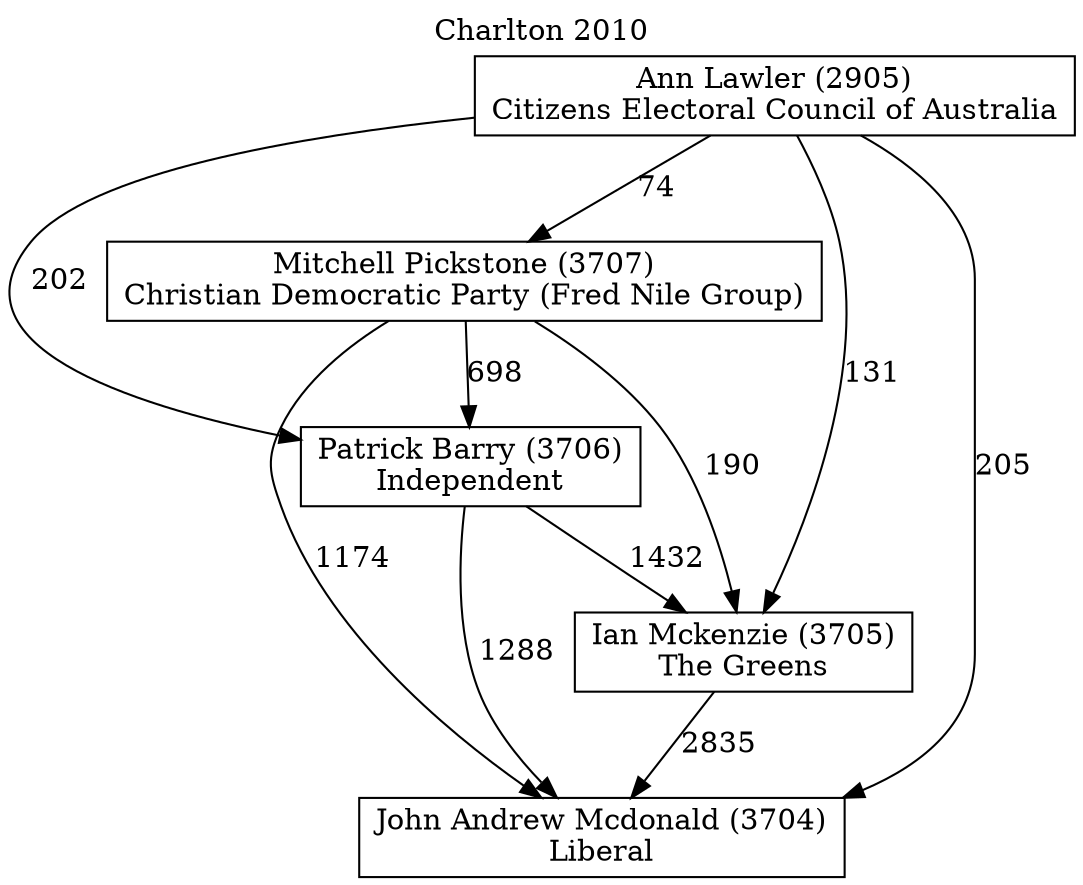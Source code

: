 // House preference flow
digraph "John Andrew Mcdonald (3704)_Charlton_2010" {
	graph [label="Charlton 2010" labelloc=t mclimit=10]
	node [shape=box]
	"John Andrew Mcdonald (3704)" [label="John Andrew Mcdonald (3704)
Liberal"]
	"Ian Mckenzie (3705)" [label="Ian Mckenzie (3705)
The Greens"]
	"Patrick Barry (3706)" [label="Patrick Barry (3706)
Independent"]
	"Mitchell Pickstone (3707)" [label="Mitchell Pickstone (3707)
Christian Democratic Party (Fred Nile Group)"]
	"Ann Lawler (2905)" [label="Ann Lawler (2905)
Citizens Electoral Council of Australia"]
	"Ian Mckenzie (3705)" -> "John Andrew Mcdonald (3704)" [label=2835]
	"Patrick Barry (3706)" -> "Ian Mckenzie (3705)" [label=1432]
	"Mitchell Pickstone (3707)" -> "Patrick Barry (3706)" [label=698]
	"Ann Lawler (2905)" -> "Mitchell Pickstone (3707)" [label=74]
	"Patrick Barry (3706)" -> "John Andrew Mcdonald (3704)" [label=1288]
	"Mitchell Pickstone (3707)" -> "John Andrew Mcdonald (3704)" [label=1174]
	"Ann Lawler (2905)" -> "John Andrew Mcdonald (3704)" [label=205]
	"Ann Lawler (2905)" -> "Patrick Barry (3706)" [label=202]
	"Mitchell Pickstone (3707)" -> "Ian Mckenzie (3705)" [label=190]
	"Ann Lawler (2905)" -> "Ian Mckenzie (3705)" [label=131]
}

